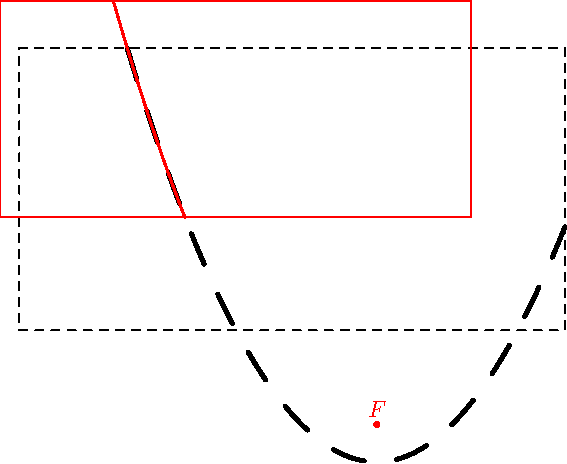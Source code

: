     import geometry;
    size(10cm);

    point F=(2,-1.5);
    dot("$F$",F,N,red);
    parabola p=parabola(F,0.2,90);

    draw(box((0.1,-1),(3,0.5)), dashed);
    draw((path)p, 2*bp+dashed);

    p.bmin=(0,-0.4);
    p.bmax=(2.5,0.75);
    draw(box(p.bmin,p.bmax), red);
    draw((path)p, bp+red);

